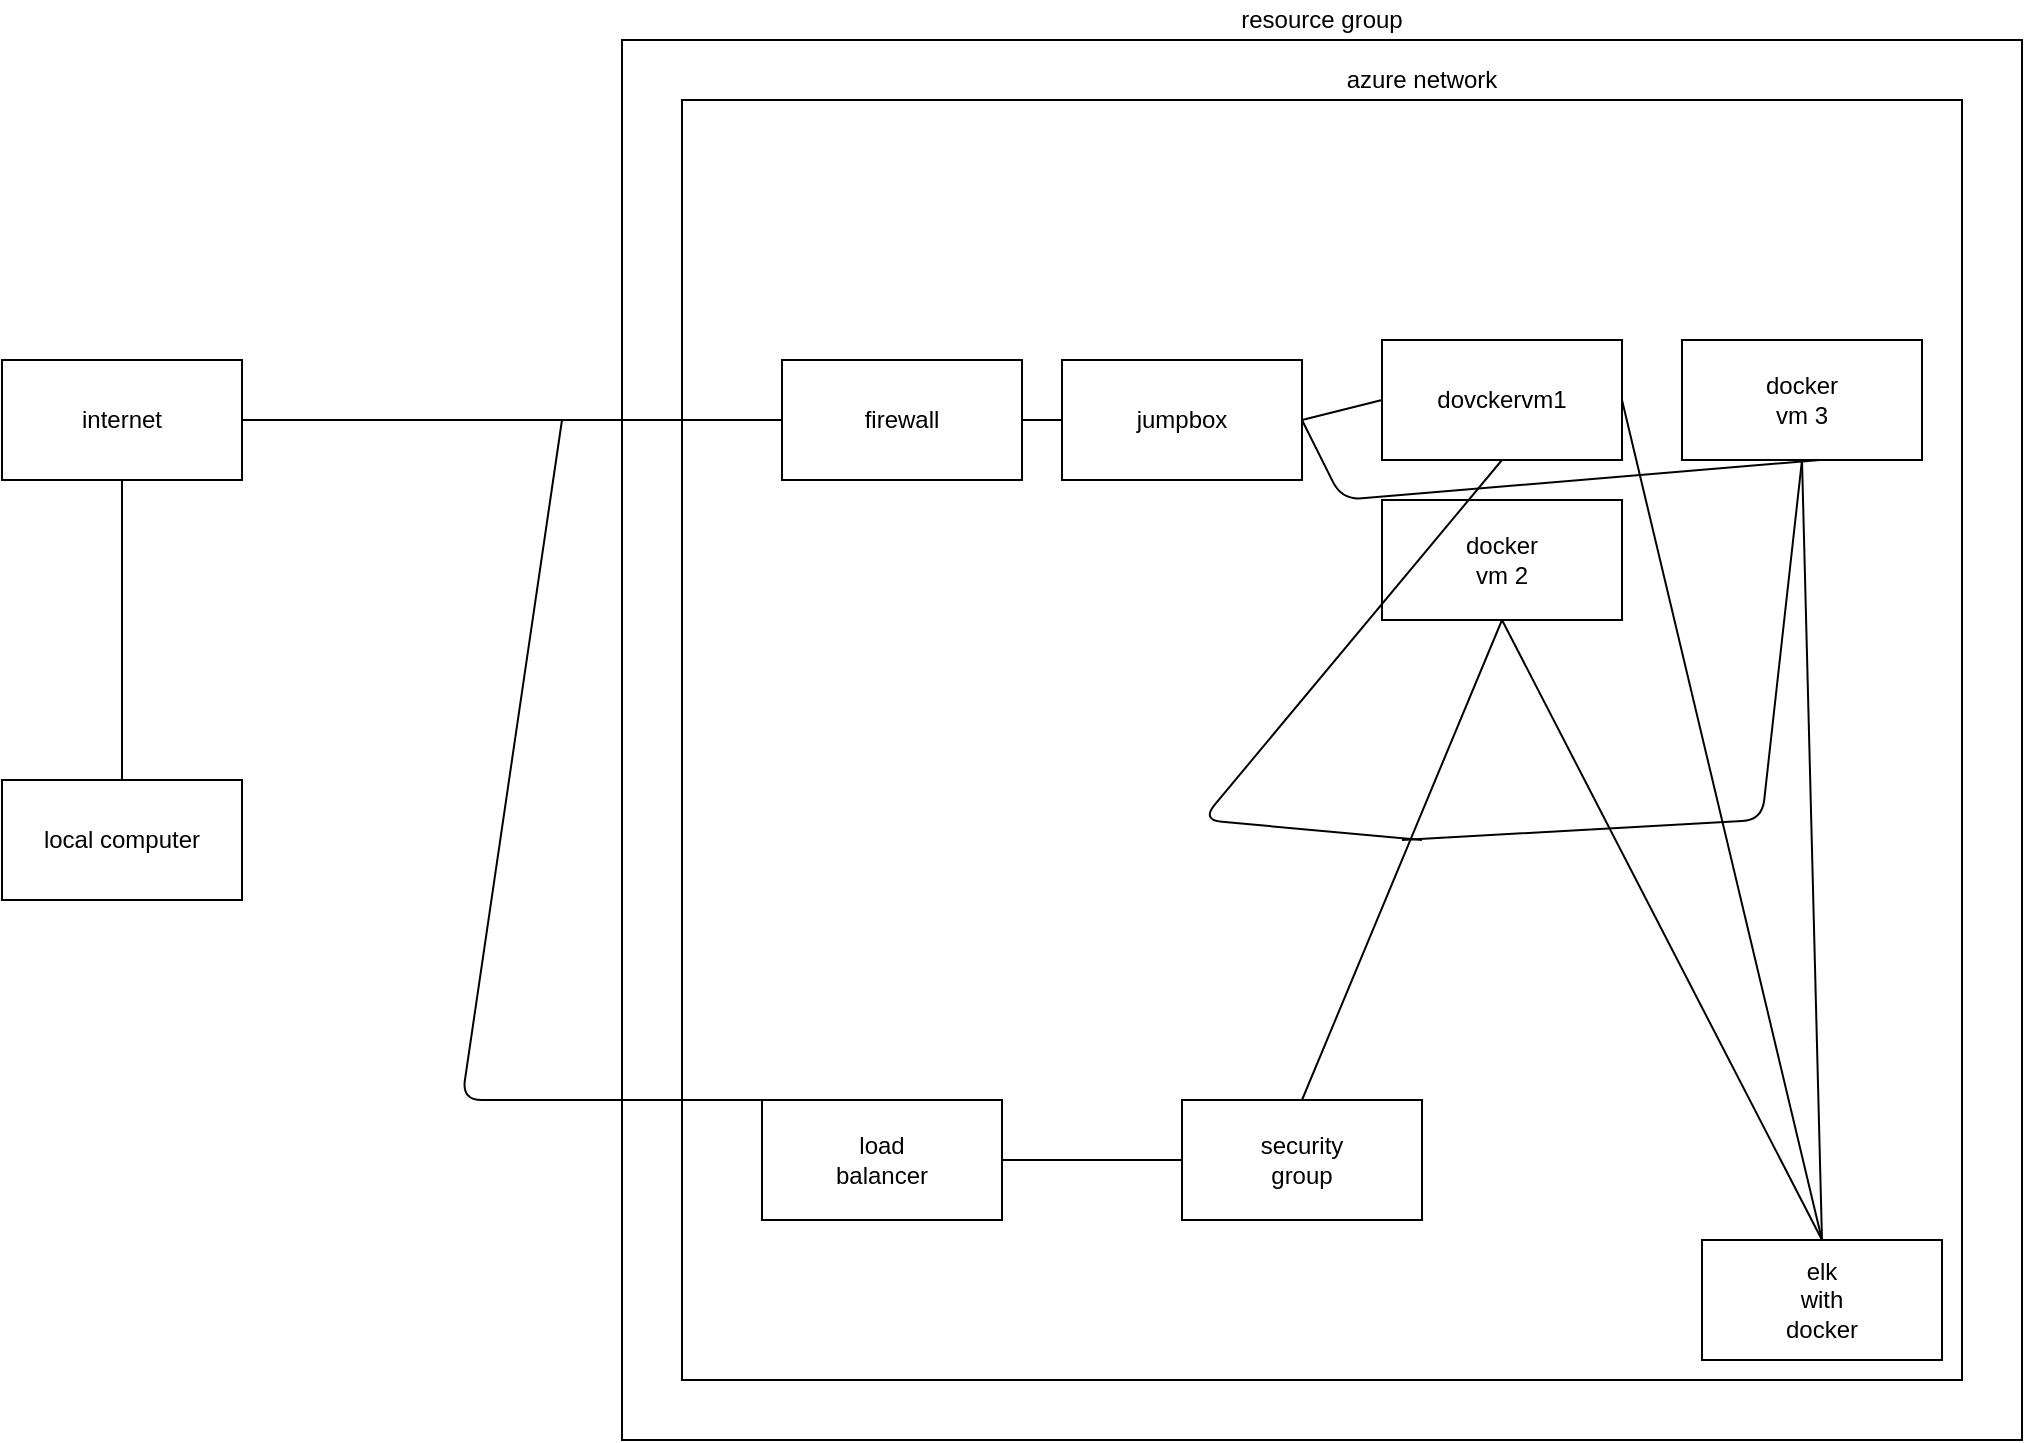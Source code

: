 <mxfile version="15.2.7" type="device"><diagram id="00f2hRlkQk-83VAjO7br" name="Page-1"><mxGraphModel dx="1422" dy="794" grid="1" gridSize="10" guides="1" tooltips="1" connect="1" arrows="1" fold="1" page="1" pageScale="1" pageWidth="850" pageHeight="1100" math="0" shadow="0"><root><mxCell id="0"/><mxCell id="1" parent="0"/><mxCell id="_j8ZbCotbAUOOy3YUBXG-1" value="" style="rounded=0;whiteSpace=wrap;html=1;" vertex="1" parent="1"><mxGeometry x="60" y="430" width="120" height="60" as="geometry"/></mxCell><mxCell id="_j8ZbCotbAUOOy3YUBXG-2" value="" style="whiteSpace=wrap;html=1;aspect=fixed;" vertex="1" parent="1"><mxGeometry x="370" y="60" width="700" height="700" as="geometry"/></mxCell><mxCell id="_j8ZbCotbAUOOy3YUBXG-3" value="" style="whiteSpace=wrap;html=1;aspect=fixed;" vertex="1" parent="1"><mxGeometry x="400" y="90" width="640" height="640" as="geometry"/></mxCell><mxCell id="_j8ZbCotbAUOOy3YUBXG-4" value="" style="rounded=0;whiteSpace=wrap;html=1;" vertex="1" parent="1"><mxGeometry x="60" y="220" width="120" height="60" as="geometry"/></mxCell><mxCell id="_j8ZbCotbAUOOy3YUBXG-5" value="local computer" style="text;html=1;strokeColor=none;fillColor=none;align=center;verticalAlign=middle;whiteSpace=wrap;rounded=0;" vertex="1" parent="1"><mxGeometry x="70" y="440" width="100" height="40" as="geometry"/></mxCell><mxCell id="_j8ZbCotbAUOOy3YUBXG-6" value="internet" style="text;html=1;strokeColor=none;fillColor=none;align=center;verticalAlign=middle;whiteSpace=wrap;rounded=0;" vertex="1" parent="1"><mxGeometry x="100" y="240" width="40" height="20" as="geometry"/></mxCell><mxCell id="_j8ZbCotbAUOOy3YUBXG-7" value="" style="rounded=0;whiteSpace=wrap;html=1;" vertex="1" parent="1"><mxGeometry x="440" y="590" width="120" height="60" as="geometry"/></mxCell><mxCell id="_j8ZbCotbAUOOy3YUBXG-8" value="load balancer" style="text;html=1;strokeColor=none;fillColor=none;align=center;verticalAlign=middle;whiteSpace=wrap;rounded=0;" vertex="1" parent="1"><mxGeometry x="480" y="610" width="40" height="20" as="geometry"/></mxCell><mxCell id="_j8ZbCotbAUOOy3YUBXG-9" value="" style="rounded=0;whiteSpace=wrap;html=1;" vertex="1" parent="1"><mxGeometry x="450" y="220" width="120" height="60" as="geometry"/></mxCell><mxCell id="_j8ZbCotbAUOOy3YUBXG-10" value="firewall" style="text;html=1;strokeColor=none;fillColor=none;align=center;verticalAlign=middle;whiteSpace=wrap;rounded=0;" vertex="1" parent="1"><mxGeometry x="490" y="240" width="40" height="20" as="geometry"/></mxCell><mxCell id="_j8ZbCotbAUOOy3YUBXG-11" value="" style="rounded=0;whiteSpace=wrap;html=1;" vertex="1" parent="1"><mxGeometry x="590" y="220" width="120" height="60" as="geometry"/></mxCell><mxCell id="_j8ZbCotbAUOOy3YUBXG-12" value="jumpbox" style="text;html=1;strokeColor=none;fillColor=none;align=center;verticalAlign=middle;whiteSpace=wrap;rounded=0;" vertex="1" parent="1"><mxGeometry x="630" y="240" width="40" height="20" as="geometry"/></mxCell><mxCell id="_j8ZbCotbAUOOy3YUBXG-13" value="" style="rounded=0;whiteSpace=wrap;html=1;" vertex="1" parent="1"><mxGeometry x="750" y="210" width="120" height="60" as="geometry"/></mxCell><mxCell id="_j8ZbCotbAUOOy3YUBXG-14" value="dovckervm1" style="text;html=1;strokeColor=none;fillColor=none;align=center;verticalAlign=middle;whiteSpace=wrap;rounded=0;" vertex="1" parent="1"><mxGeometry x="790" y="230" width="40" height="20" as="geometry"/></mxCell><mxCell id="_j8ZbCotbAUOOy3YUBXG-15" value="" style="rounded=0;whiteSpace=wrap;html=1;" vertex="1" parent="1"><mxGeometry x="750" y="290" width="120" height="60" as="geometry"/></mxCell><mxCell id="_j8ZbCotbAUOOy3YUBXG-16" value="docker vm 2" style="text;html=1;strokeColor=none;fillColor=none;align=center;verticalAlign=middle;whiteSpace=wrap;rounded=0;" vertex="1" parent="1"><mxGeometry x="790" y="310" width="40" height="20" as="geometry"/></mxCell><mxCell id="_j8ZbCotbAUOOy3YUBXG-17" value="" style="rounded=0;whiteSpace=wrap;html=1;" vertex="1" parent="1"><mxGeometry x="900" y="210" width="120" height="60" as="geometry"/></mxCell><mxCell id="_j8ZbCotbAUOOy3YUBXG-18" value="docker vm 3" style="text;html=1;strokeColor=none;fillColor=none;align=center;verticalAlign=middle;whiteSpace=wrap;rounded=0;" vertex="1" parent="1"><mxGeometry x="940" y="230" width="40" height="20" as="geometry"/></mxCell><mxCell id="_j8ZbCotbAUOOy3YUBXG-19" value="" style="rounded=0;whiteSpace=wrap;html=1;" vertex="1" parent="1"><mxGeometry x="910" y="660" width="120" height="60" as="geometry"/></mxCell><mxCell id="_j8ZbCotbAUOOy3YUBXG-20" value="elk with docker" style="text;html=1;strokeColor=none;fillColor=none;align=center;verticalAlign=middle;whiteSpace=wrap;rounded=0;" vertex="1" parent="1"><mxGeometry x="950" y="680" width="40" height="20" as="geometry"/></mxCell><mxCell id="_j8ZbCotbAUOOy3YUBXG-21" value="" style="rounded=0;whiteSpace=wrap;html=1;" vertex="1" parent="1"><mxGeometry x="650" y="590" width="120" height="60" as="geometry"/></mxCell><mxCell id="_j8ZbCotbAUOOy3YUBXG-22" value="security group" style="text;html=1;strokeColor=none;fillColor=none;align=center;verticalAlign=middle;whiteSpace=wrap;rounded=0;" vertex="1" parent="1"><mxGeometry x="690" y="610" width="40" height="20" as="geometry"/></mxCell><mxCell id="_j8ZbCotbAUOOy3YUBXG-23" value="" style="endArrow=none;html=1;exitX=0.5;exitY=0;exitDx=0;exitDy=0;entryX=0.5;entryY=1;entryDx=0;entryDy=0;" edge="1" parent="1" source="_j8ZbCotbAUOOy3YUBXG-1" target="_j8ZbCotbAUOOy3YUBXG-4"><mxGeometry width="50" height="50" relative="1" as="geometry"><mxPoint x="90" y="380" as="sourcePoint"/><mxPoint x="140" y="330" as="targetPoint"/></mxGeometry></mxCell><mxCell id="_j8ZbCotbAUOOy3YUBXG-24" value="" style="endArrow=none;html=1;exitX=1;exitY=0.5;exitDx=0;exitDy=0;entryX=0;entryY=0.5;entryDx=0;entryDy=0;" edge="1" parent="1" source="_j8ZbCotbAUOOy3YUBXG-4" target="_j8ZbCotbAUOOy3YUBXG-9"><mxGeometry width="50" height="50" relative="1" as="geometry"><mxPoint x="250" y="280" as="sourcePoint"/><mxPoint x="300" y="230" as="targetPoint"/></mxGeometry></mxCell><mxCell id="_j8ZbCotbAUOOy3YUBXG-25" value="" style="endArrow=none;html=1;exitX=1;exitY=0.5;exitDx=0;exitDy=0;" edge="1" parent="1" source="_j8ZbCotbAUOOy3YUBXG-9"><mxGeometry width="50" height="50" relative="1" as="geometry"><mxPoint x="540" y="300" as="sourcePoint"/><mxPoint x="590" y="250" as="targetPoint"/></mxGeometry></mxCell><mxCell id="_j8ZbCotbAUOOy3YUBXG-26" value="" style="endArrow=none;html=1;entryX=0;entryY=0.5;entryDx=0;entryDy=0;" edge="1" parent="1" target="_j8ZbCotbAUOOy3YUBXG-13"><mxGeometry width="50" height="50" relative="1" as="geometry"><mxPoint x="710" y="250" as="sourcePoint"/><mxPoint x="760" y="200" as="targetPoint"/></mxGeometry></mxCell><mxCell id="_j8ZbCotbAUOOy3YUBXG-27" value="" style="endArrow=none;html=1;exitX=1;exitY=0.5;exitDx=0;exitDy=0;entryX=0.575;entryY=1;entryDx=0;entryDy=0;entryPerimeter=0;" edge="1" parent="1" source="_j8ZbCotbAUOOy3YUBXG-11" target="_j8ZbCotbAUOOy3YUBXG-17"><mxGeometry width="50" height="50" relative="1" as="geometry"><mxPoint x="720" y="310" as="sourcePoint"/><mxPoint x="770" y="260" as="targetPoint"/><Array as="points"><mxPoint x="730" y="290"/></Array></mxGeometry></mxCell><mxCell id="_j8ZbCotbAUOOy3YUBXG-28" value="" style="endArrow=none;html=1;exitX=0.5;exitY=0;exitDx=0;exitDy=0;" edge="1" parent="1" source="_j8ZbCotbAUOOy3YUBXG-7"><mxGeometry width="50" height="50" relative="1" as="geometry"><mxPoint x="280" y="390" as="sourcePoint"/><mxPoint x="340" y="250" as="targetPoint"/><Array as="points"><mxPoint x="290" y="590"/></Array></mxGeometry></mxCell><mxCell id="_j8ZbCotbAUOOy3YUBXG-29" value="" style="endArrow=none;html=1;exitX=1;exitY=0.5;exitDx=0;exitDy=0;entryX=0;entryY=0.5;entryDx=0;entryDy=0;" edge="1" parent="1" source="_j8ZbCotbAUOOy3YUBXG-7" target="_j8ZbCotbAUOOy3YUBXG-21"><mxGeometry width="50" height="50" relative="1" as="geometry"><mxPoint x="580" y="610" as="sourcePoint"/><mxPoint x="630" y="560" as="targetPoint"/></mxGeometry></mxCell><mxCell id="_j8ZbCotbAUOOy3YUBXG-30" value="" style="endArrow=none;html=1;exitX=0.5;exitY=0;exitDx=0;exitDy=0;entryX=0.5;entryY=1;entryDx=0;entryDy=0;" edge="1" parent="1" source="_j8ZbCotbAUOOy3YUBXG-21" target="_j8ZbCotbAUOOy3YUBXG-15"><mxGeometry width="50" height="50" relative="1" as="geometry"><mxPoint x="700" y="580" as="sourcePoint"/><mxPoint x="750" y="530" as="targetPoint"/></mxGeometry></mxCell><mxCell id="_j8ZbCotbAUOOy3YUBXG-31" value="" style="endArrow=none;html=1;" edge="1" parent="1"><mxGeometry width="50" height="50" relative="1" as="geometry"><mxPoint x="760" y="460" as="sourcePoint"/><mxPoint x="960" y="270" as="targetPoint"/><Array as="points"><mxPoint x="940" y="450"/></Array></mxGeometry></mxCell><mxCell id="_j8ZbCotbAUOOy3YUBXG-32" value="" style="endArrow=none;html=1;exitX=0.5;exitY=1;exitDx=0;exitDy=0;" edge="1" parent="1" source="_j8ZbCotbAUOOy3YUBXG-13"><mxGeometry width="50" height="50" relative="1" as="geometry"><mxPoint x="690" y="500" as="sourcePoint"/><mxPoint x="770" y="460" as="targetPoint"/><Array as="points"><mxPoint x="660" y="450"/></Array></mxGeometry></mxCell><mxCell id="_j8ZbCotbAUOOy3YUBXG-33" value="" style="endArrow=none;html=1;exitX=0.5;exitY=0;exitDx=0;exitDy=0;" edge="1" parent="1" source="_j8ZbCotbAUOOy3YUBXG-19"><mxGeometry width="50" height="50" relative="1" as="geometry"><mxPoint x="950" y="560" as="sourcePoint"/><mxPoint x="960" y="270" as="targetPoint"/></mxGeometry></mxCell><mxCell id="_j8ZbCotbAUOOy3YUBXG-34" value="" style="endArrow=none;html=1;exitX=1;exitY=0.5;exitDx=0;exitDy=0;entryX=0.5;entryY=0;entryDx=0;entryDy=0;" edge="1" parent="1" source="_j8ZbCotbAUOOy3YUBXG-13" target="_j8ZbCotbAUOOy3YUBXG-19"><mxGeometry width="50" height="50" relative="1" as="geometry"><mxPoint x="860" y="180" as="sourcePoint"/><mxPoint x="910" y="130" as="targetPoint"/></mxGeometry></mxCell><mxCell id="_j8ZbCotbAUOOy3YUBXG-35" value="" style="endArrow=none;html=1;entryX=0.5;entryY=1;entryDx=0;entryDy=0;" edge="1" parent="1" target="_j8ZbCotbAUOOy3YUBXG-15"><mxGeometry width="50" height="50" relative="1" as="geometry"><mxPoint x="970" y="660" as="sourcePoint"/><mxPoint x="900" y="520" as="targetPoint"/></mxGeometry></mxCell><mxCell id="_j8ZbCotbAUOOy3YUBXG-37" value="resource group" style="text;html=1;strokeColor=none;fillColor=none;align=center;verticalAlign=middle;whiteSpace=wrap;rounded=0;" vertex="1" parent="1"><mxGeometry x="610" y="40" width="220" height="20" as="geometry"/></mxCell><mxCell id="_j8ZbCotbAUOOy3YUBXG-38" value="azure network" style="text;html=1;strokeColor=none;fillColor=none;align=center;verticalAlign=middle;whiteSpace=wrap;rounded=0;" vertex="1" parent="1"><mxGeometry x="700" y="70" width="140" height="20" as="geometry"/></mxCell></root></mxGraphModel></diagram></mxfile>
